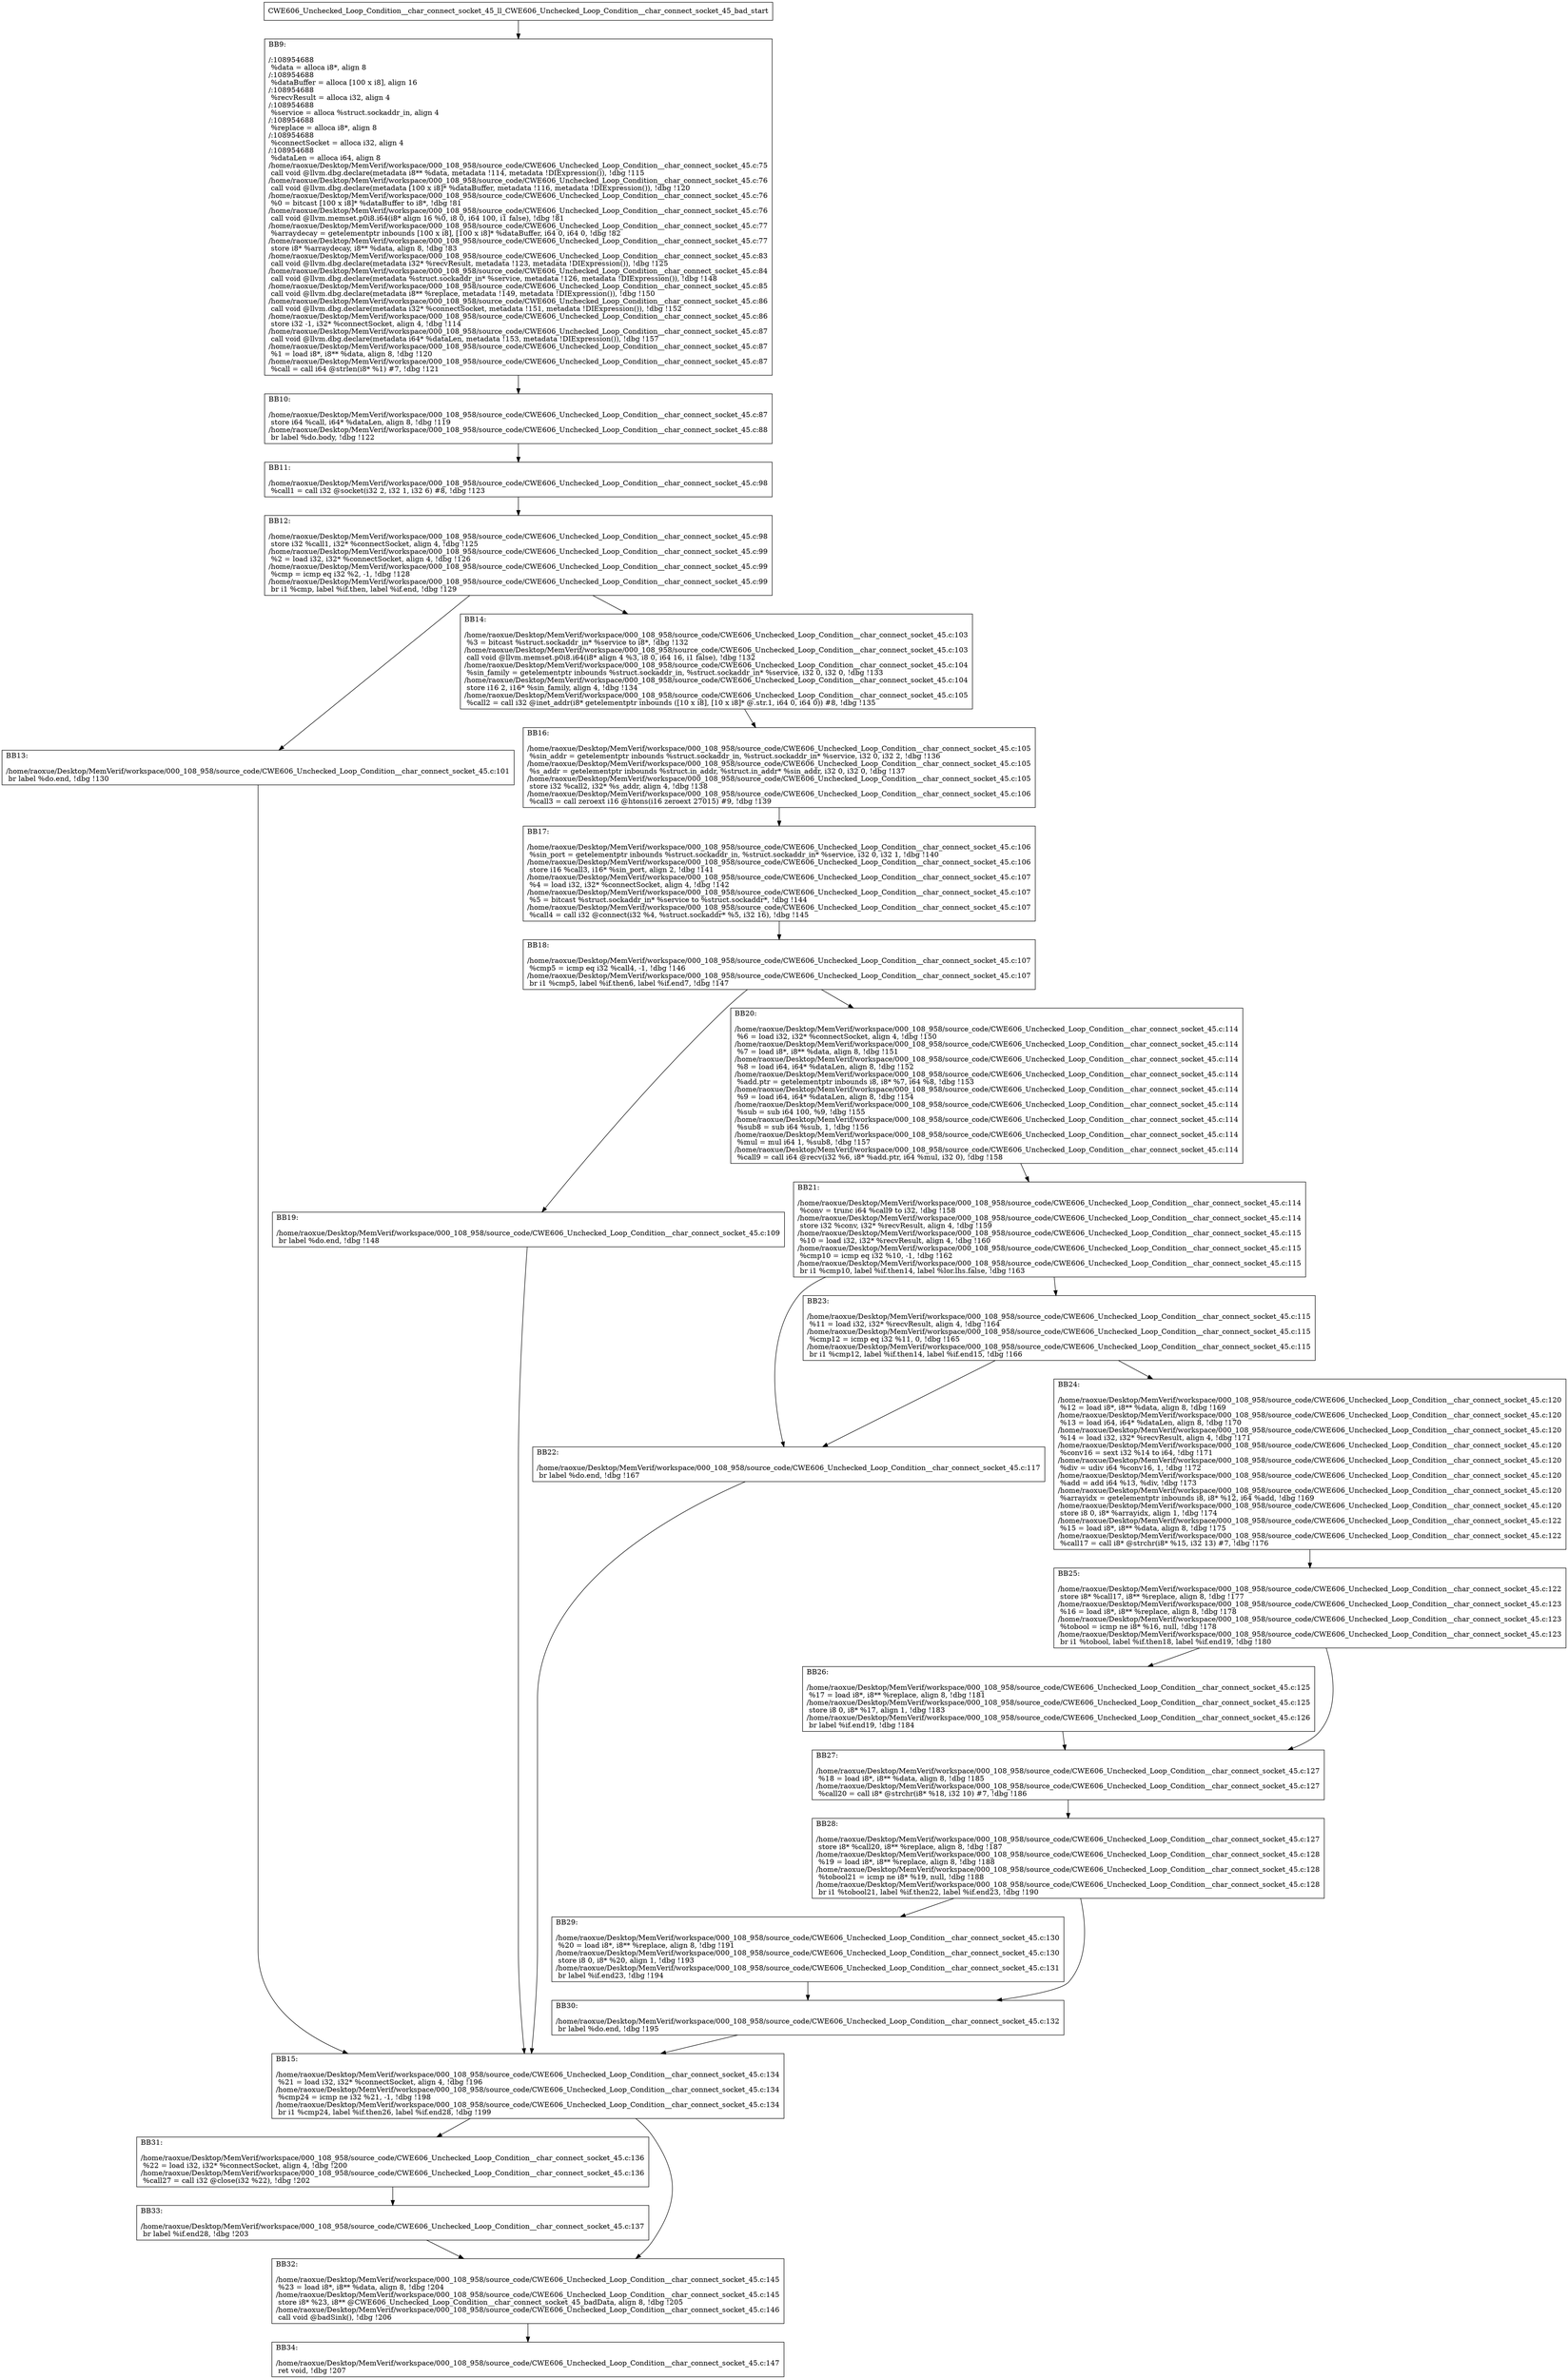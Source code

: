 digraph "CFG for'CWE606_Unchecked_Loop_Condition__char_connect_socket_45_ll_CWE606_Unchecked_Loop_Condition__char_connect_socket_45_bad' function" {
	BBCWE606_Unchecked_Loop_Condition__char_connect_socket_45_ll_CWE606_Unchecked_Loop_Condition__char_connect_socket_45_bad_start[shape=record,label="{CWE606_Unchecked_Loop_Condition__char_connect_socket_45_ll_CWE606_Unchecked_Loop_Condition__char_connect_socket_45_bad_start}"];
	BBCWE606_Unchecked_Loop_Condition__char_connect_socket_45_ll_CWE606_Unchecked_Loop_Condition__char_connect_socket_45_bad_start-> CWE606_Unchecked_Loop_Condition__char_connect_socket_45_ll_CWE606_Unchecked_Loop_Condition__char_connect_socket_45_badBB9;
	CWE606_Unchecked_Loop_Condition__char_connect_socket_45_ll_CWE606_Unchecked_Loop_Condition__char_connect_socket_45_badBB9 [shape=record, label="{BB9:\l\l/:108954688\l
  %data = alloca i8*, align 8\l
/:108954688\l
  %dataBuffer = alloca [100 x i8], align 16\l
/:108954688\l
  %recvResult = alloca i32, align 4\l
/:108954688\l
  %service = alloca %struct.sockaddr_in, align 4\l
/:108954688\l
  %replace = alloca i8*, align 8\l
/:108954688\l
  %connectSocket = alloca i32, align 4\l
/:108954688\l
  %dataLen = alloca i64, align 8\l
/home/raoxue/Desktop/MemVerif/workspace/000_108_958/source_code/CWE606_Unchecked_Loop_Condition__char_connect_socket_45.c:75\l
  call void @llvm.dbg.declare(metadata i8** %data, metadata !114, metadata !DIExpression()), !dbg !115\l
/home/raoxue/Desktop/MemVerif/workspace/000_108_958/source_code/CWE606_Unchecked_Loop_Condition__char_connect_socket_45.c:76\l
  call void @llvm.dbg.declare(metadata [100 x i8]* %dataBuffer, metadata !116, metadata !DIExpression()), !dbg !120\l
/home/raoxue/Desktop/MemVerif/workspace/000_108_958/source_code/CWE606_Unchecked_Loop_Condition__char_connect_socket_45.c:76\l
  %0 = bitcast [100 x i8]* %dataBuffer to i8*, !dbg !81\l
/home/raoxue/Desktop/MemVerif/workspace/000_108_958/source_code/CWE606_Unchecked_Loop_Condition__char_connect_socket_45.c:76\l
  call void @llvm.memset.p0i8.i64(i8* align 16 %0, i8 0, i64 100, i1 false), !dbg !81\l
/home/raoxue/Desktop/MemVerif/workspace/000_108_958/source_code/CWE606_Unchecked_Loop_Condition__char_connect_socket_45.c:77\l
  %arraydecay = getelementptr inbounds [100 x i8], [100 x i8]* %dataBuffer, i64 0, i64 0, !dbg !82\l
/home/raoxue/Desktop/MemVerif/workspace/000_108_958/source_code/CWE606_Unchecked_Loop_Condition__char_connect_socket_45.c:77\l
  store i8* %arraydecay, i8** %data, align 8, !dbg !83\l
/home/raoxue/Desktop/MemVerif/workspace/000_108_958/source_code/CWE606_Unchecked_Loop_Condition__char_connect_socket_45.c:83\l
  call void @llvm.dbg.declare(metadata i32* %recvResult, metadata !123, metadata !DIExpression()), !dbg !125\l
/home/raoxue/Desktop/MemVerif/workspace/000_108_958/source_code/CWE606_Unchecked_Loop_Condition__char_connect_socket_45.c:84\l
  call void @llvm.dbg.declare(metadata %struct.sockaddr_in* %service, metadata !126, metadata !DIExpression()), !dbg !148\l
/home/raoxue/Desktop/MemVerif/workspace/000_108_958/source_code/CWE606_Unchecked_Loop_Condition__char_connect_socket_45.c:85\l
  call void @llvm.dbg.declare(metadata i8** %replace, metadata !149, metadata !DIExpression()), !dbg !150\l
/home/raoxue/Desktop/MemVerif/workspace/000_108_958/source_code/CWE606_Unchecked_Loop_Condition__char_connect_socket_45.c:86\l
  call void @llvm.dbg.declare(metadata i32* %connectSocket, metadata !151, metadata !DIExpression()), !dbg !152\l
/home/raoxue/Desktop/MemVerif/workspace/000_108_958/source_code/CWE606_Unchecked_Loop_Condition__char_connect_socket_45.c:86\l
  store i32 -1, i32* %connectSocket, align 4, !dbg !114\l
/home/raoxue/Desktop/MemVerif/workspace/000_108_958/source_code/CWE606_Unchecked_Loop_Condition__char_connect_socket_45.c:87\l
  call void @llvm.dbg.declare(metadata i64* %dataLen, metadata !153, metadata !DIExpression()), !dbg !157\l
/home/raoxue/Desktop/MemVerif/workspace/000_108_958/source_code/CWE606_Unchecked_Loop_Condition__char_connect_socket_45.c:87\l
  %1 = load i8*, i8** %data, align 8, !dbg !120\l
/home/raoxue/Desktop/MemVerif/workspace/000_108_958/source_code/CWE606_Unchecked_Loop_Condition__char_connect_socket_45.c:87\l
  %call = call i64 @strlen(i8* %1) #7, !dbg !121\l
}"];
	CWE606_Unchecked_Loop_Condition__char_connect_socket_45_ll_CWE606_Unchecked_Loop_Condition__char_connect_socket_45_badBB9-> CWE606_Unchecked_Loop_Condition__char_connect_socket_45_ll_CWE606_Unchecked_Loop_Condition__char_connect_socket_45_badBB10;
	CWE606_Unchecked_Loop_Condition__char_connect_socket_45_ll_CWE606_Unchecked_Loop_Condition__char_connect_socket_45_badBB10 [shape=record, label="{BB10:\l\l/home/raoxue/Desktop/MemVerif/workspace/000_108_958/source_code/CWE606_Unchecked_Loop_Condition__char_connect_socket_45.c:87\l
  store i64 %call, i64* %dataLen, align 8, !dbg !119\l
/home/raoxue/Desktop/MemVerif/workspace/000_108_958/source_code/CWE606_Unchecked_Loop_Condition__char_connect_socket_45.c:88\l
  br label %do.body, !dbg !122\l
}"];
	CWE606_Unchecked_Loop_Condition__char_connect_socket_45_ll_CWE606_Unchecked_Loop_Condition__char_connect_socket_45_badBB10-> CWE606_Unchecked_Loop_Condition__char_connect_socket_45_ll_CWE606_Unchecked_Loop_Condition__char_connect_socket_45_badBB11;
	CWE606_Unchecked_Loop_Condition__char_connect_socket_45_ll_CWE606_Unchecked_Loop_Condition__char_connect_socket_45_badBB11 [shape=record, label="{BB11:\l\l/home/raoxue/Desktop/MemVerif/workspace/000_108_958/source_code/CWE606_Unchecked_Loop_Condition__char_connect_socket_45.c:98\l
  %call1 = call i32 @socket(i32 2, i32 1, i32 6) #8, !dbg !123\l
}"];
	CWE606_Unchecked_Loop_Condition__char_connect_socket_45_ll_CWE606_Unchecked_Loop_Condition__char_connect_socket_45_badBB11-> CWE606_Unchecked_Loop_Condition__char_connect_socket_45_ll_CWE606_Unchecked_Loop_Condition__char_connect_socket_45_badBB12;
	CWE606_Unchecked_Loop_Condition__char_connect_socket_45_ll_CWE606_Unchecked_Loop_Condition__char_connect_socket_45_badBB12 [shape=record, label="{BB12:\l\l/home/raoxue/Desktop/MemVerif/workspace/000_108_958/source_code/CWE606_Unchecked_Loop_Condition__char_connect_socket_45.c:98\l
  store i32 %call1, i32* %connectSocket, align 4, !dbg !125\l
/home/raoxue/Desktop/MemVerif/workspace/000_108_958/source_code/CWE606_Unchecked_Loop_Condition__char_connect_socket_45.c:99\l
  %2 = load i32, i32* %connectSocket, align 4, !dbg !126\l
/home/raoxue/Desktop/MemVerif/workspace/000_108_958/source_code/CWE606_Unchecked_Loop_Condition__char_connect_socket_45.c:99\l
  %cmp = icmp eq i32 %2, -1, !dbg !128\l
/home/raoxue/Desktop/MemVerif/workspace/000_108_958/source_code/CWE606_Unchecked_Loop_Condition__char_connect_socket_45.c:99\l
  br i1 %cmp, label %if.then, label %if.end, !dbg !129\l
}"];
	CWE606_Unchecked_Loop_Condition__char_connect_socket_45_ll_CWE606_Unchecked_Loop_Condition__char_connect_socket_45_badBB12-> CWE606_Unchecked_Loop_Condition__char_connect_socket_45_ll_CWE606_Unchecked_Loop_Condition__char_connect_socket_45_badBB13;
	CWE606_Unchecked_Loop_Condition__char_connect_socket_45_ll_CWE606_Unchecked_Loop_Condition__char_connect_socket_45_badBB12-> CWE606_Unchecked_Loop_Condition__char_connect_socket_45_ll_CWE606_Unchecked_Loop_Condition__char_connect_socket_45_badBB14;
	CWE606_Unchecked_Loop_Condition__char_connect_socket_45_ll_CWE606_Unchecked_Loop_Condition__char_connect_socket_45_badBB13 [shape=record, label="{BB13:\l\l/home/raoxue/Desktop/MemVerif/workspace/000_108_958/source_code/CWE606_Unchecked_Loop_Condition__char_connect_socket_45.c:101\l
  br label %do.end, !dbg !130\l
}"];
	CWE606_Unchecked_Loop_Condition__char_connect_socket_45_ll_CWE606_Unchecked_Loop_Condition__char_connect_socket_45_badBB13-> CWE606_Unchecked_Loop_Condition__char_connect_socket_45_ll_CWE606_Unchecked_Loop_Condition__char_connect_socket_45_badBB15;
	CWE606_Unchecked_Loop_Condition__char_connect_socket_45_ll_CWE606_Unchecked_Loop_Condition__char_connect_socket_45_badBB14 [shape=record, label="{BB14:\l\l/home/raoxue/Desktop/MemVerif/workspace/000_108_958/source_code/CWE606_Unchecked_Loop_Condition__char_connect_socket_45.c:103\l
  %3 = bitcast %struct.sockaddr_in* %service to i8*, !dbg !132\l
/home/raoxue/Desktop/MemVerif/workspace/000_108_958/source_code/CWE606_Unchecked_Loop_Condition__char_connect_socket_45.c:103\l
  call void @llvm.memset.p0i8.i64(i8* align 4 %3, i8 0, i64 16, i1 false), !dbg !132\l
/home/raoxue/Desktop/MemVerif/workspace/000_108_958/source_code/CWE606_Unchecked_Loop_Condition__char_connect_socket_45.c:104\l
  %sin_family = getelementptr inbounds %struct.sockaddr_in, %struct.sockaddr_in* %service, i32 0, i32 0, !dbg !133\l
/home/raoxue/Desktop/MemVerif/workspace/000_108_958/source_code/CWE606_Unchecked_Loop_Condition__char_connect_socket_45.c:104\l
  store i16 2, i16* %sin_family, align 4, !dbg !134\l
/home/raoxue/Desktop/MemVerif/workspace/000_108_958/source_code/CWE606_Unchecked_Loop_Condition__char_connect_socket_45.c:105\l
  %call2 = call i32 @inet_addr(i8* getelementptr inbounds ([10 x i8], [10 x i8]* @.str.1, i64 0, i64 0)) #8, !dbg !135\l
}"];
	CWE606_Unchecked_Loop_Condition__char_connect_socket_45_ll_CWE606_Unchecked_Loop_Condition__char_connect_socket_45_badBB14-> CWE606_Unchecked_Loop_Condition__char_connect_socket_45_ll_CWE606_Unchecked_Loop_Condition__char_connect_socket_45_badBB16;
	CWE606_Unchecked_Loop_Condition__char_connect_socket_45_ll_CWE606_Unchecked_Loop_Condition__char_connect_socket_45_badBB16 [shape=record, label="{BB16:\l\l/home/raoxue/Desktop/MemVerif/workspace/000_108_958/source_code/CWE606_Unchecked_Loop_Condition__char_connect_socket_45.c:105\l
  %sin_addr = getelementptr inbounds %struct.sockaddr_in, %struct.sockaddr_in* %service, i32 0, i32 2, !dbg !136\l
/home/raoxue/Desktop/MemVerif/workspace/000_108_958/source_code/CWE606_Unchecked_Loop_Condition__char_connect_socket_45.c:105\l
  %s_addr = getelementptr inbounds %struct.in_addr, %struct.in_addr* %sin_addr, i32 0, i32 0, !dbg !137\l
/home/raoxue/Desktop/MemVerif/workspace/000_108_958/source_code/CWE606_Unchecked_Loop_Condition__char_connect_socket_45.c:105\l
  store i32 %call2, i32* %s_addr, align 4, !dbg !138\l
/home/raoxue/Desktop/MemVerif/workspace/000_108_958/source_code/CWE606_Unchecked_Loop_Condition__char_connect_socket_45.c:106\l
  %call3 = call zeroext i16 @htons(i16 zeroext 27015) #9, !dbg !139\l
}"];
	CWE606_Unchecked_Loop_Condition__char_connect_socket_45_ll_CWE606_Unchecked_Loop_Condition__char_connect_socket_45_badBB16-> CWE606_Unchecked_Loop_Condition__char_connect_socket_45_ll_CWE606_Unchecked_Loop_Condition__char_connect_socket_45_badBB17;
	CWE606_Unchecked_Loop_Condition__char_connect_socket_45_ll_CWE606_Unchecked_Loop_Condition__char_connect_socket_45_badBB17 [shape=record, label="{BB17:\l\l/home/raoxue/Desktop/MemVerif/workspace/000_108_958/source_code/CWE606_Unchecked_Loop_Condition__char_connect_socket_45.c:106\l
  %sin_port = getelementptr inbounds %struct.sockaddr_in, %struct.sockaddr_in* %service, i32 0, i32 1, !dbg !140\l
/home/raoxue/Desktop/MemVerif/workspace/000_108_958/source_code/CWE606_Unchecked_Loop_Condition__char_connect_socket_45.c:106\l
  store i16 %call3, i16* %sin_port, align 2, !dbg !141\l
/home/raoxue/Desktop/MemVerif/workspace/000_108_958/source_code/CWE606_Unchecked_Loop_Condition__char_connect_socket_45.c:107\l
  %4 = load i32, i32* %connectSocket, align 4, !dbg !142\l
/home/raoxue/Desktop/MemVerif/workspace/000_108_958/source_code/CWE606_Unchecked_Loop_Condition__char_connect_socket_45.c:107\l
  %5 = bitcast %struct.sockaddr_in* %service to %struct.sockaddr*, !dbg !144\l
/home/raoxue/Desktop/MemVerif/workspace/000_108_958/source_code/CWE606_Unchecked_Loop_Condition__char_connect_socket_45.c:107\l
  %call4 = call i32 @connect(i32 %4, %struct.sockaddr* %5, i32 16), !dbg !145\l
}"];
	CWE606_Unchecked_Loop_Condition__char_connect_socket_45_ll_CWE606_Unchecked_Loop_Condition__char_connect_socket_45_badBB17-> CWE606_Unchecked_Loop_Condition__char_connect_socket_45_ll_CWE606_Unchecked_Loop_Condition__char_connect_socket_45_badBB18;
	CWE606_Unchecked_Loop_Condition__char_connect_socket_45_ll_CWE606_Unchecked_Loop_Condition__char_connect_socket_45_badBB18 [shape=record, label="{BB18:\l\l/home/raoxue/Desktop/MemVerif/workspace/000_108_958/source_code/CWE606_Unchecked_Loop_Condition__char_connect_socket_45.c:107\l
  %cmp5 = icmp eq i32 %call4, -1, !dbg !146\l
/home/raoxue/Desktop/MemVerif/workspace/000_108_958/source_code/CWE606_Unchecked_Loop_Condition__char_connect_socket_45.c:107\l
  br i1 %cmp5, label %if.then6, label %if.end7, !dbg !147\l
}"];
	CWE606_Unchecked_Loop_Condition__char_connect_socket_45_ll_CWE606_Unchecked_Loop_Condition__char_connect_socket_45_badBB18-> CWE606_Unchecked_Loop_Condition__char_connect_socket_45_ll_CWE606_Unchecked_Loop_Condition__char_connect_socket_45_badBB19;
	CWE606_Unchecked_Loop_Condition__char_connect_socket_45_ll_CWE606_Unchecked_Loop_Condition__char_connect_socket_45_badBB18-> CWE606_Unchecked_Loop_Condition__char_connect_socket_45_ll_CWE606_Unchecked_Loop_Condition__char_connect_socket_45_badBB20;
	CWE606_Unchecked_Loop_Condition__char_connect_socket_45_ll_CWE606_Unchecked_Loop_Condition__char_connect_socket_45_badBB19 [shape=record, label="{BB19:\l\l/home/raoxue/Desktop/MemVerif/workspace/000_108_958/source_code/CWE606_Unchecked_Loop_Condition__char_connect_socket_45.c:109\l
  br label %do.end, !dbg !148\l
}"];
	CWE606_Unchecked_Loop_Condition__char_connect_socket_45_ll_CWE606_Unchecked_Loop_Condition__char_connect_socket_45_badBB19-> CWE606_Unchecked_Loop_Condition__char_connect_socket_45_ll_CWE606_Unchecked_Loop_Condition__char_connect_socket_45_badBB15;
	CWE606_Unchecked_Loop_Condition__char_connect_socket_45_ll_CWE606_Unchecked_Loop_Condition__char_connect_socket_45_badBB20 [shape=record, label="{BB20:\l\l/home/raoxue/Desktop/MemVerif/workspace/000_108_958/source_code/CWE606_Unchecked_Loop_Condition__char_connect_socket_45.c:114\l
  %6 = load i32, i32* %connectSocket, align 4, !dbg !150\l
/home/raoxue/Desktop/MemVerif/workspace/000_108_958/source_code/CWE606_Unchecked_Loop_Condition__char_connect_socket_45.c:114\l
  %7 = load i8*, i8** %data, align 8, !dbg !151\l
/home/raoxue/Desktop/MemVerif/workspace/000_108_958/source_code/CWE606_Unchecked_Loop_Condition__char_connect_socket_45.c:114\l
  %8 = load i64, i64* %dataLen, align 8, !dbg !152\l
/home/raoxue/Desktop/MemVerif/workspace/000_108_958/source_code/CWE606_Unchecked_Loop_Condition__char_connect_socket_45.c:114\l
  %add.ptr = getelementptr inbounds i8, i8* %7, i64 %8, !dbg !153\l
/home/raoxue/Desktop/MemVerif/workspace/000_108_958/source_code/CWE606_Unchecked_Loop_Condition__char_connect_socket_45.c:114\l
  %9 = load i64, i64* %dataLen, align 8, !dbg !154\l
/home/raoxue/Desktop/MemVerif/workspace/000_108_958/source_code/CWE606_Unchecked_Loop_Condition__char_connect_socket_45.c:114\l
  %sub = sub i64 100, %9, !dbg !155\l
/home/raoxue/Desktop/MemVerif/workspace/000_108_958/source_code/CWE606_Unchecked_Loop_Condition__char_connect_socket_45.c:114\l
  %sub8 = sub i64 %sub, 1, !dbg !156\l
/home/raoxue/Desktop/MemVerif/workspace/000_108_958/source_code/CWE606_Unchecked_Loop_Condition__char_connect_socket_45.c:114\l
  %mul = mul i64 1, %sub8, !dbg !157\l
/home/raoxue/Desktop/MemVerif/workspace/000_108_958/source_code/CWE606_Unchecked_Loop_Condition__char_connect_socket_45.c:114\l
  %call9 = call i64 @recv(i32 %6, i8* %add.ptr, i64 %mul, i32 0), !dbg !158\l
}"];
	CWE606_Unchecked_Loop_Condition__char_connect_socket_45_ll_CWE606_Unchecked_Loop_Condition__char_connect_socket_45_badBB20-> CWE606_Unchecked_Loop_Condition__char_connect_socket_45_ll_CWE606_Unchecked_Loop_Condition__char_connect_socket_45_badBB21;
	CWE606_Unchecked_Loop_Condition__char_connect_socket_45_ll_CWE606_Unchecked_Loop_Condition__char_connect_socket_45_badBB21 [shape=record, label="{BB21:\l\l/home/raoxue/Desktop/MemVerif/workspace/000_108_958/source_code/CWE606_Unchecked_Loop_Condition__char_connect_socket_45.c:114\l
  %conv = trunc i64 %call9 to i32, !dbg !158\l
/home/raoxue/Desktop/MemVerif/workspace/000_108_958/source_code/CWE606_Unchecked_Loop_Condition__char_connect_socket_45.c:114\l
  store i32 %conv, i32* %recvResult, align 4, !dbg !159\l
/home/raoxue/Desktop/MemVerif/workspace/000_108_958/source_code/CWE606_Unchecked_Loop_Condition__char_connect_socket_45.c:115\l
  %10 = load i32, i32* %recvResult, align 4, !dbg !160\l
/home/raoxue/Desktop/MemVerif/workspace/000_108_958/source_code/CWE606_Unchecked_Loop_Condition__char_connect_socket_45.c:115\l
  %cmp10 = icmp eq i32 %10, -1, !dbg !162\l
/home/raoxue/Desktop/MemVerif/workspace/000_108_958/source_code/CWE606_Unchecked_Loop_Condition__char_connect_socket_45.c:115\l
  br i1 %cmp10, label %if.then14, label %lor.lhs.false, !dbg !163\l
}"];
	CWE606_Unchecked_Loop_Condition__char_connect_socket_45_ll_CWE606_Unchecked_Loop_Condition__char_connect_socket_45_badBB21-> CWE606_Unchecked_Loop_Condition__char_connect_socket_45_ll_CWE606_Unchecked_Loop_Condition__char_connect_socket_45_badBB22;
	CWE606_Unchecked_Loop_Condition__char_connect_socket_45_ll_CWE606_Unchecked_Loop_Condition__char_connect_socket_45_badBB21-> CWE606_Unchecked_Loop_Condition__char_connect_socket_45_ll_CWE606_Unchecked_Loop_Condition__char_connect_socket_45_badBB23;
	CWE606_Unchecked_Loop_Condition__char_connect_socket_45_ll_CWE606_Unchecked_Loop_Condition__char_connect_socket_45_badBB23 [shape=record, label="{BB23:\l\l/home/raoxue/Desktop/MemVerif/workspace/000_108_958/source_code/CWE606_Unchecked_Loop_Condition__char_connect_socket_45.c:115\l
  %11 = load i32, i32* %recvResult, align 4, !dbg !164\l
/home/raoxue/Desktop/MemVerif/workspace/000_108_958/source_code/CWE606_Unchecked_Loop_Condition__char_connect_socket_45.c:115\l
  %cmp12 = icmp eq i32 %11, 0, !dbg !165\l
/home/raoxue/Desktop/MemVerif/workspace/000_108_958/source_code/CWE606_Unchecked_Loop_Condition__char_connect_socket_45.c:115\l
  br i1 %cmp12, label %if.then14, label %if.end15, !dbg !166\l
}"];
	CWE606_Unchecked_Loop_Condition__char_connect_socket_45_ll_CWE606_Unchecked_Loop_Condition__char_connect_socket_45_badBB23-> CWE606_Unchecked_Loop_Condition__char_connect_socket_45_ll_CWE606_Unchecked_Loop_Condition__char_connect_socket_45_badBB22;
	CWE606_Unchecked_Loop_Condition__char_connect_socket_45_ll_CWE606_Unchecked_Loop_Condition__char_connect_socket_45_badBB23-> CWE606_Unchecked_Loop_Condition__char_connect_socket_45_ll_CWE606_Unchecked_Loop_Condition__char_connect_socket_45_badBB24;
	CWE606_Unchecked_Loop_Condition__char_connect_socket_45_ll_CWE606_Unchecked_Loop_Condition__char_connect_socket_45_badBB22 [shape=record, label="{BB22:\l\l/home/raoxue/Desktop/MemVerif/workspace/000_108_958/source_code/CWE606_Unchecked_Loop_Condition__char_connect_socket_45.c:117\l
  br label %do.end, !dbg !167\l
}"];
	CWE606_Unchecked_Loop_Condition__char_connect_socket_45_ll_CWE606_Unchecked_Loop_Condition__char_connect_socket_45_badBB22-> CWE606_Unchecked_Loop_Condition__char_connect_socket_45_ll_CWE606_Unchecked_Loop_Condition__char_connect_socket_45_badBB15;
	CWE606_Unchecked_Loop_Condition__char_connect_socket_45_ll_CWE606_Unchecked_Loop_Condition__char_connect_socket_45_badBB24 [shape=record, label="{BB24:\l\l/home/raoxue/Desktop/MemVerif/workspace/000_108_958/source_code/CWE606_Unchecked_Loop_Condition__char_connect_socket_45.c:120\l
  %12 = load i8*, i8** %data, align 8, !dbg !169\l
/home/raoxue/Desktop/MemVerif/workspace/000_108_958/source_code/CWE606_Unchecked_Loop_Condition__char_connect_socket_45.c:120\l
  %13 = load i64, i64* %dataLen, align 8, !dbg !170\l
/home/raoxue/Desktop/MemVerif/workspace/000_108_958/source_code/CWE606_Unchecked_Loop_Condition__char_connect_socket_45.c:120\l
  %14 = load i32, i32* %recvResult, align 4, !dbg !171\l
/home/raoxue/Desktop/MemVerif/workspace/000_108_958/source_code/CWE606_Unchecked_Loop_Condition__char_connect_socket_45.c:120\l
  %conv16 = sext i32 %14 to i64, !dbg !171\l
/home/raoxue/Desktop/MemVerif/workspace/000_108_958/source_code/CWE606_Unchecked_Loop_Condition__char_connect_socket_45.c:120\l
  %div = udiv i64 %conv16, 1, !dbg !172\l
/home/raoxue/Desktop/MemVerif/workspace/000_108_958/source_code/CWE606_Unchecked_Loop_Condition__char_connect_socket_45.c:120\l
  %add = add i64 %13, %div, !dbg !173\l
/home/raoxue/Desktop/MemVerif/workspace/000_108_958/source_code/CWE606_Unchecked_Loop_Condition__char_connect_socket_45.c:120\l
  %arrayidx = getelementptr inbounds i8, i8* %12, i64 %add, !dbg !169\l
/home/raoxue/Desktop/MemVerif/workspace/000_108_958/source_code/CWE606_Unchecked_Loop_Condition__char_connect_socket_45.c:120\l
  store i8 0, i8* %arrayidx, align 1, !dbg !174\l
/home/raoxue/Desktop/MemVerif/workspace/000_108_958/source_code/CWE606_Unchecked_Loop_Condition__char_connect_socket_45.c:122\l
  %15 = load i8*, i8** %data, align 8, !dbg !175\l
/home/raoxue/Desktop/MemVerif/workspace/000_108_958/source_code/CWE606_Unchecked_Loop_Condition__char_connect_socket_45.c:122\l
  %call17 = call i8* @strchr(i8* %15, i32 13) #7, !dbg !176\l
}"];
	CWE606_Unchecked_Loop_Condition__char_connect_socket_45_ll_CWE606_Unchecked_Loop_Condition__char_connect_socket_45_badBB24-> CWE606_Unchecked_Loop_Condition__char_connect_socket_45_ll_CWE606_Unchecked_Loop_Condition__char_connect_socket_45_badBB25;
	CWE606_Unchecked_Loop_Condition__char_connect_socket_45_ll_CWE606_Unchecked_Loop_Condition__char_connect_socket_45_badBB25 [shape=record, label="{BB25:\l\l/home/raoxue/Desktop/MemVerif/workspace/000_108_958/source_code/CWE606_Unchecked_Loop_Condition__char_connect_socket_45.c:122\l
  store i8* %call17, i8** %replace, align 8, !dbg !177\l
/home/raoxue/Desktop/MemVerif/workspace/000_108_958/source_code/CWE606_Unchecked_Loop_Condition__char_connect_socket_45.c:123\l
  %16 = load i8*, i8** %replace, align 8, !dbg !178\l
/home/raoxue/Desktop/MemVerif/workspace/000_108_958/source_code/CWE606_Unchecked_Loop_Condition__char_connect_socket_45.c:123\l
  %tobool = icmp ne i8* %16, null, !dbg !178\l
/home/raoxue/Desktop/MemVerif/workspace/000_108_958/source_code/CWE606_Unchecked_Loop_Condition__char_connect_socket_45.c:123\l
  br i1 %tobool, label %if.then18, label %if.end19, !dbg !180\l
}"];
	CWE606_Unchecked_Loop_Condition__char_connect_socket_45_ll_CWE606_Unchecked_Loop_Condition__char_connect_socket_45_badBB25-> CWE606_Unchecked_Loop_Condition__char_connect_socket_45_ll_CWE606_Unchecked_Loop_Condition__char_connect_socket_45_badBB26;
	CWE606_Unchecked_Loop_Condition__char_connect_socket_45_ll_CWE606_Unchecked_Loop_Condition__char_connect_socket_45_badBB25-> CWE606_Unchecked_Loop_Condition__char_connect_socket_45_ll_CWE606_Unchecked_Loop_Condition__char_connect_socket_45_badBB27;
	CWE606_Unchecked_Loop_Condition__char_connect_socket_45_ll_CWE606_Unchecked_Loop_Condition__char_connect_socket_45_badBB26 [shape=record, label="{BB26:\l\l/home/raoxue/Desktop/MemVerif/workspace/000_108_958/source_code/CWE606_Unchecked_Loop_Condition__char_connect_socket_45.c:125\l
  %17 = load i8*, i8** %replace, align 8, !dbg !181\l
/home/raoxue/Desktop/MemVerif/workspace/000_108_958/source_code/CWE606_Unchecked_Loop_Condition__char_connect_socket_45.c:125\l
  store i8 0, i8* %17, align 1, !dbg !183\l
/home/raoxue/Desktop/MemVerif/workspace/000_108_958/source_code/CWE606_Unchecked_Loop_Condition__char_connect_socket_45.c:126\l
  br label %if.end19, !dbg !184\l
}"];
	CWE606_Unchecked_Loop_Condition__char_connect_socket_45_ll_CWE606_Unchecked_Loop_Condition__char_connect_socket_45_badBB26-> CWE606_Unchecked_Loop_Condition__char_connect_socket_45_ll_CWE606_Unchecked_Loop_Condition__char_connect_socket_45_badBB27;
	CWE606_Unchecked_Loop_Condition__char_connect_socket_45_ll_CWE606_Unchecked_Loop_Condition__char_connect_socket_45_badBB27 [shape=record, label="{BB27:\l\l/home/raoxue/Desktop/MemVerif/workspace/000_108_958/source_code/CWE606_Unchecked_Loop_Condition__char_connect_socket_45.c:127\l
  %18 = load i8*, i8** %data, align 8, !dbg !185\l
/home/raoxue/Desktop/MemVerif/workspace/000_108_958/source_code/CWE606_Unchecked_Loop_Condition__char_connect_socket_45.c:127\l
  %call20 = call i8* @strchr(i8* %18, i32 10) #7, !dbg !186\l
}"];
	CWE606_Unchecked_Loop_Condition__char_connect_socket_45_ll_CWE606_Unchecked_Loop_Condition__char_connect_socket_45_badBB27-> CWE606_Unchecked_Loop_Condition__char_connect_socket_45_ll_CWE606_Unchecked_Loop_Condition__char_connect_socket_45_badBB28;
	CWE606_Unchecked_Loop_Condition__char_connect_socket_45_ll_CWE606_Unchecked_Loop_Condition__char_connect_socket_45_badBB28 [shape=record, label="{BB28:\l\l/home/raoxue/Desktop/MemVerif/workspace/000_108_958/source_code/CWE606_Unchecked_Loop_Condition__char_connect_socket_45.c:127\l
  store i8* %call20, i8** %replace, align 8, !dbg !187\l
/home/raoxue/Desktop/MemVerif/workspace/000_108_958/source_code/CWE606_Unchecked_Loop_Condition__char_connect_socket_45.c:128\l
  %19 = load i8*, i8** %replace, align 8, !dbg !188\l
/home/raoxue/Desktop/MemVerif/workspace/000_108_958/source_code/CWE606_Unchecked_Loop_Condition__char_connect_socket_45.c:128\l
  %tobool21 = icmp ne i8* %19, null, !dbg !188\l
/home/raoxue/Desktop/MemVerif/workspace/000_108_958/source_code/CWE606_Unchecked_Loop_Condition__char_connect_socket_45.c:128\l
  br i1 %tobool21, label %if.then22, label %if.end23, !dbg !190\l
}"];
	CWE606_Unchecked_Loop_Condition__char_connect_socket_45_ll_CWE606_Unchecked_Loop_Condition__char_connect_socket_45_badBB28-> CWE606_Unchecked_Loop_Condition__char_connect_socket_45_ll_CWE606_Unchecked_Loop_Condition__char_connect_socket_45_badBB29;
	CWE606_Unchecked_Loop_Condition__char_connect_socket_45_ll_CWE606_Unchecked_Loop_Condition__char_connect_socket_45_badBB28-> CWE606_Unchecked_Loop_Condition__char_connect_socket_45_ll_CWE606_Unchecked_Loop_Condition__char_connect_socket_45_badBB30;
	CWE606_Unchecked_Loop_Condition__char_connect_socket_45_ll_CWE606_Unchecked_Loop_Condition__char_connect_socket_45_badBB29 [shape=record, label="{BB29:\l\l/home/raoxue/Desktop/MemVerif/workspace/000_108_958/source_code/CWE606_Unchecked_Loop_Condition__char_connect_socket_45.c:130\l
  %20 = load i8*, i8** %replace, align 8, !dbg !191\l
/home/raoxue/Desktop/MemVerif/workspace/000_108_958/source_code/CWE606_Unchecked_Loop_Condition__char_connect_socket_45.c:130\l
  store i8 0, i8* %20, align 1, !dbg !193\l
/home/raoxue/Desktop/MemVerif/workspace/000_108_958/source_code/CWE606_Unchecked_Loop_Condition__char_connect_socket_45.c:131\l
  br label %if.end23, !dbg !194\l
}"];
	CWE606_Unchecked_Loop_Condition__char_connect_socket_45_ll_CWE606_Unchecked_Loop_Condition__char_connect_socket_45_badBB29-> CWE606_Unchecked_Loop_Condition__char_connect_socket_45_ll_CWE606_Unchecked_Loop_Condition__char_connect_socket_45_badBB30;
	CWE606_Unchecked_Loop_Condition__char_connect_socket_45_ll_CWE606_Unchecked_Loop_Condition__char_connect_socket_45_badBB30 [shape=record, label="{BB30:\l\l/home/raoxue/Desktop/MemVerif/workspace/000_108_958/source_code/CWE606_Unchecked_Loop_Condition__char_connect_socket_45.c:132\l
  br label %do.end, !dbg !195\l
}"];
	CWE606_Unchecked_Loop_Condition__char_connect_socket_45_ll_CWE606_Unchecked_Loop_Condition__char_connect_socket_45_badBB30-> CWE606_Unchecked_Loop_Condition__char_connect_socket_45_ll_CWE606_Unchecked_Loop_Condition__char_connect_socket_45_badBB15;
	CWE606_Unchecked_Loop_Condition__char_connect_socket_45_ll_CWE606_Unchecked_Loop_Condition__char_connect_socket_45_badBB15 [shape=record, label="{BB15:\l\l/home/raoxue/Desktop/MemVerif/workspace/000_108_958/source_code/CWE606_Unchecked_Loop_Condition__char_connect_socket_45.c:134\l
  %21 = load i32, i32* %connectSocket, align 4, !dbg !196\l
/home/raoxue/Desktop/MemVerif/workspace/000_108_958/source_code/CWE606_Unchecked_Loop_Condition__char_connect_socket_45.c:134\l
  %cmp24 = icmp ne i32 %21, -1, !dbg !198\l
/home/raoxue/Desktop/MemVerif/workspace/000_108_958/source_code/CWE606_Unchecked_Loop_Condition__char_connect_socket_45.c:134\l
  br i1 %cmp24, label %if.then26, label %if.end28, !dbg !199\l
}"];
	CWE606_Unchecked_Loop_Condition__char_connect_socket_45_ll_CWE606_Unchecked_Loop_Condition__char_connect_socket_45_badBB15-> CWE606_Unchecked_Loop_Condition__char_connect_socket_45_ll_CWE606_Unchecked_Loop_Condition__char_connect_socket_45_badBB31;
	CWE606_Unchecked_Loop_Condition__char_connect_socket_45_ll_CWE606_Unchecked_Loop_Condition__char_connect_socket_45_badBB15-> CWE606_Unchecked_Loop_Condition__char_connect_socket_45_ll_CWE606_Unchecked_Loop_Condition__char_connect_socket_45_badBB32;
	CWE606_Unchecked_Loop_Condition__char_connect_socket_45_ll_CWE606_Unchecked_Loop_Condition__char_connect_socket_45_badBB31 [shape=record, label="{BB31:\l\l/home/raoxue/Desktop/MemVerif/workspace/000_108_958/source_code/CWE606_Unchecked_Loop_Condition__char_connect_socket_45.c:136\l
  %22 = load i32, i32* %connectSocket, align 4, !dbg !200\l
/home/raoxue/Desktop/MemVerif/workspace/000_108_958/source_code/CWE606_Unchecked_Loop_Condition__char_connect_socket_45.c:136\l
  %call27 = call i32 @close(i32 %22), !dbg !202\l
}"];
	CWE606_Unchecked_Loop_Condition__char_connect_socket_45_ll_CWE606_Unchecked_Loop_Condition__char_connect_socket_45_badBB31-> CWE606_Unchecked_Loop_Condition__char_connect_socket_45_ll_CWE606_Unchecked_Loop_Condition__char_connect_socket_45_badBB33;
	CWE606_Unchecked_Loop_Condition__char_connect_socket_45_ll_CWE606_Unchecked_Loop_Condition__char_connect_socket_45_badBB33 [shape=record, label="{BB33:\l\l/home/raoxue/Desktop/MemVerif/workspace/000_108_958/source_code/CWE606_Unchecked_Loop_Condition__char_connect_socket_45.c:137\l
  br label %if.end28, !dbg !203\l
}"];
	CWE606_Unchecked_Loop_Condition__char_connect_socket_45_ll_CWE606_Unchecked_Loop_Condition__char_connect_socket_45_badBB33-> CWE606_Unchecked_Loop_Condition__char_connect_socket_45_ll_CWE606_Unchecked_Loop_Condition__char_connect_socket_45_badBB32;
	CWE606_Unchecked_Loop_Condition__char_connect_socket_45_ll_CWE606_Unchecked_Loop_Condition__char_connect_socket_45_badBB32 [shape=record, label="{BB32:\l\l/home/raoxue/Desktop/MemVerif/workspace/000_108_958/source_code/CWE606_Unchecked_Loop_Condition__char_connect_socket_45.c:145\l
  %23 = load i8*, i8** %data, align 8, !dbg !204\l
/home/raoxue/Desktop/MemVerif/workspace/000_108_958/source_code/CWE606_Unchecked_Loop_Condition__char_connect_socket_45.c:145\l
  store i8* %23, i8** @CWE606_Unchecked_Loop_Condition__char_connect_socket_45_badData, align 8, !dbg !205\l
/home/raoxue/Desktop/MemVerif/workspace/000_108_958/source_code/CWE606_Unchecked_Loop_Condition__char_connect_socket_45.c:146\l
  call void @badSink(), !dbg !206\l
}"];
	CWE606_Unchecked_Loop_Condition__char_connect_socket_45_ll_CWE606_Unchecked_Loop_Condition__char_connect_socket_45_badBB32-> CWE606_Unchecked_Loop_Condition__char_connect_socket_45_ll_CWE606_Unchecked_Loop_Condition__char_connect_socket_45_badBB34;
	CWE606_Unchecked_Loop_Condition__char_connect_socket_45_ll_CWE606_Unchecked_Loop_Condition__char_connect_socket_45_badBB34 [shape=record, label="{BB34:\l\l/home/raoxue/Desktop/MemVerif/workspace/000_108_958/source_code/CWE606_Unchecked_Loop_Condition__char_connect_socket_45.c:147\l
  ret void, !dbg !207\l
}"];
}
